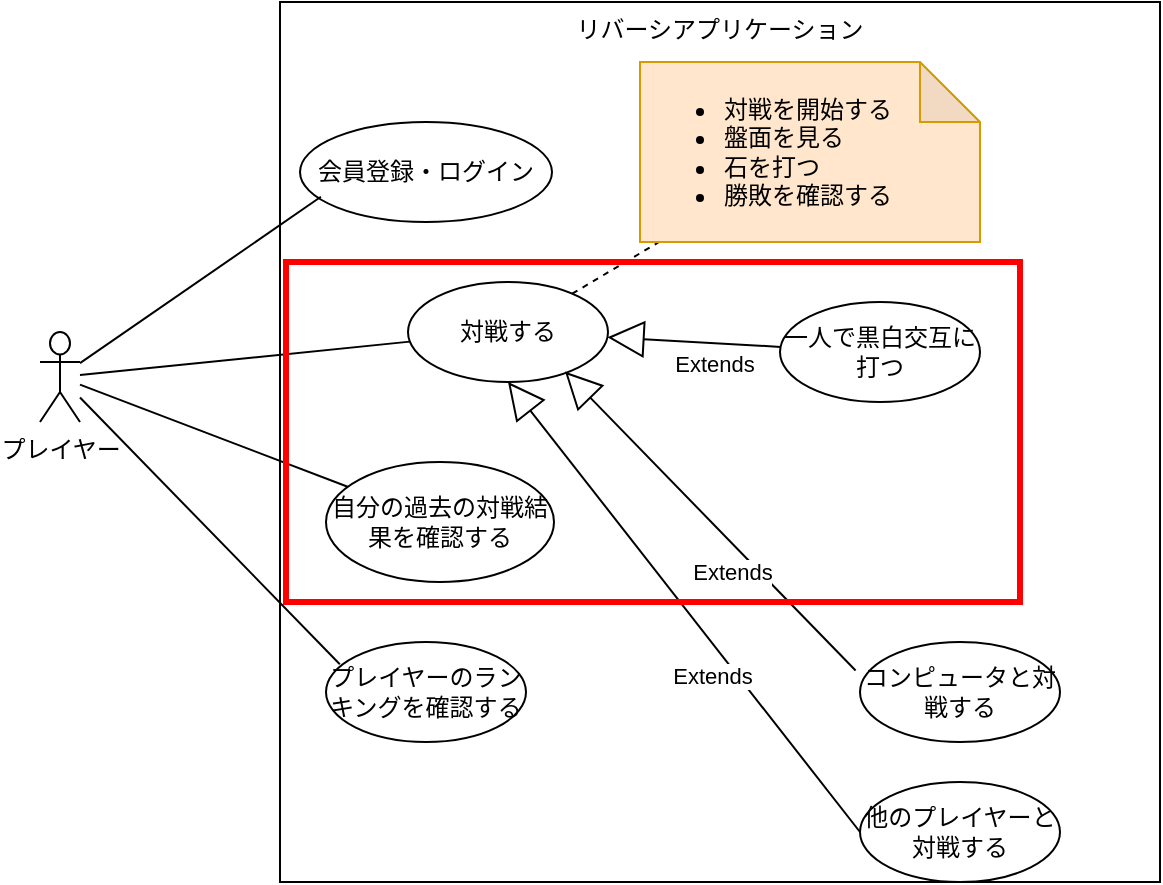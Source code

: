 <mxfile>
    <diagram id="792wzidZ6no8Rg3Axo7v" name="ページ1">
        <mxGraphModel dx="678" dy="681" grid="1" gridSize="10" guides="1" tooltips="1" connect="1" arrows="1" fold="1" page="1" pageScale="1" pageWidth="827" pageHeight="1169" math="0" shadow="0">
            <root>
                <mxCell id="0"/>
                <mxCell id="1" parent="0"/>
                <mxCell id="3" value="リバーシアプリケーション" style="whiteSpace=wrap;html=1;aspect=fixed;glass=0;verticalAlign=top;horizontal=1;fillColor=none;strokeWidth=1;" vertex="1" parent="1">
                    <mxGeometry x="250" y="60" width="440" height="440" as="geometry"/>
                </mxCell>
                <mxCell id="21" style="edgeStyle=none;html=1;entryX=0.083;entryY=0.748;entryDx=0;entryDy=0;entryPerimeter=0;strokeColor=default;startArrow=none;startFill=0;endArrow=none;endFill=0;" edge="1" parent="1" source="4" target="15">
                    <mxGeometry relative="1" as="geometry"/>
                </mxCell>
                <mxCell id="22" style="edgeStyle=none;html=1;strokeColor=default;startArrow=none;startFill=0;endArrow=none;endFill=0;" edge="1" parent="1" source="4" target="16">
                    <mxGeometry relative="1" as="geometry"/>
                </mxCell>
                <mxCell id="24" style="edgeStyle=none;html=1;entryX=0.069;entryY=0.222;entryDx=0;entryDy=0;entryPerimeter=0;strokeColor=default;startArrow=none;startFill=0;endArrow=none;endFill=0;" edge="1" parent="1" source="4" target="20">
                    <mxGeometry relative="1" as="geometry"/>
                </mxCell>
                <mxCell id="4" value="プレイヤー" style="shape=umlActor;verticalLabelPosition=bottom;verticalAlign=top;html=1;outlineConnect=0;glass=0;fillColor=none;" vertex="1" parent="1">
                    <mxGeometry x="130" y="225" width="20" height="45" as="geometry"/>
                </mxCell>
                <mxCell id="10" style="edgeStyle=none;html=1;startArrow=none;startFill=0;endArrow=none;endFill=0;" edge="1" parent="1" source="9" target="4">
                    <mxGeometry relative="1" as="geometry"/>
                </mxCell>
                <mxCell id="13" style="edgeStyle=none;html=1;startArrow=none;startFill=0;endArrow=none;endFill=0;dashed=1;strokeColor=default;" edge="1" parent="1" source="9" target="12">
                    <mxGeometry relative="1" as="geometry"/>
                </mxCell>
                <mxCell id="9" value="対戦する" style="ellipse;whiteSpace=wrap;html=1;glass=0;fillColor=none;" vertex="1" parent="1">
                    <mxGeometry x="314" y="200" width="100" height="50" as="geometry"/>
                </mxCell>
                <mxCell id="12" value="&lt;ul&gt;&lt;li&gt;対戦を開始する&lt;/li&gt;&lt;li&gt;盤面を見る&lt;/li&gt;&lt;li&gt;石を打つ&lt;/li&gt;&lt;li&gt;勝敗を確認する&lt;/li&gt;&lt;/ul&gt;" style="shape=note;whiteSpace=wrap;html=1;backgroundOutline=1;darkOpacity=0.05;glass=0;fillColor=#ffe6cc;strokeColor=#d79b00;align=left;" vertex="1" parent="1">
                    <mxGeometry x="430" y="90" width="170" height="90" as="geometry"/>
                </mxCell>
                <mxCell id="15" value="会員登録・ログイン" style="ellipse;whiteSpace=wrap;html=1;glass=0;fillColor=none;" vertex="1" parent="1">
                    <mxGeometry x="260" y="120" width="126" height="50" as="geometry"/>
                </mxCell>
                <mxCell id="16" value="自分の過去の対戦結果を確認する" style="ellipse;whiteSpace=wrap;html=1;glass=0;fillColor=none;" vertex="1" parent="1">
                    <mxGeometry x="273" y="290" width="114" height="60" as="geometry"/>
                </mxCell>
                <mxCell id="17" value="一人で黒白交互に打つ" style="ellipse;whiteSpace=wrap;html=1;glass=0;fillColor=none;" vertex="1" parent="1">
                    <mxGeometry x="500" y="210" width="100" height="50" as="geometry"/>
                </mxCell>
                <mxCell id="18" value="コンピュータと対戦する" style="ellipse;whiteSpace=wrap;html=1;glass=0;fillColor=none;" vertex="1" parent="1">
                    <mxGeometry x="540" y="380" width="100" height="50" as="geometry"/>
                </mxCell>
                <mxCell id="19" value="他のプレイヤーと対戦する" style="ellipse;whiteSpace=wrap;html=1;glass=0;fillColor=none;" vertex="1" parent="1">
                    <mxGeometry x="540" y="450" width="100" height="50" as="geometry"/>
                </mxCell>
                <mxCell id="20" value="プレイヤーのランキングを確認する" style="ellipse;whiteSpace=wrap;html=1;glass=0;fillColor=none;" vertex="1" parent="1">
                    <mxGeometry x="273" y="380" width="100" height="50" as="geometry"/>
                </mxCell>
                <mxCell id="26" value="Extends" style="endArrow=block;endSize=16;endFill=0;html=1;strokeColor=default;" edge="1" parent="1" source="17" target="9">
                    <mxGeometry x="-0.25" y="10" width="160" relative="1" as="geometry">
                        <mxPoint x="380" y="280" as="sourcePoint"/>
                        <mxPoint x="540" y="280" as="targetPoint"/>
                        <Array as="points"/>
                        <mxPoint as="offset"/>
                    </mxGeometry>
                </mxCell>
                <mxCell id="29" value="Extends" style="endArrow=block;endSize=16;endFill=0;html=1;strokeColor=default;exitX=-0.022;exitY=0.285;exitDx=0;exitDy=0;exitPerimeter=0;entryX=0.785;entryY=0.896;entryDx=0;entryDy=0;entryPerimeter=0;" edge="1" parent="1" source="18" target="9">
                    <mxGeometry x="-0.25" y="10" width="160" relative="1" as="geometry">
                        <mxPoint x="510.292" y="242.303" as="sourcePoint"/>
                        <mxPoint x="423.741" y="237.544" as="targetPoint"/>
                        <Array as="points"/>
                        <mxPoint as="offset"/>
                    </mxGeometry>
                </mxCell>
                <mxCell id="30" value="Extends" style="endArrow=block;endSize=16;endFill=0;html=1;strokeColor=default;entryX=0.5;entryY=1;entryDx=0;entryDy=0;exitX=0;exitY=0.5;exitDx=0;exitDy=0;" edge="1" parent="1" source="19" target="9">
                    <mxGeometry x="-0.25" y="10" width="160" relative="1" as="geometry">
                        <mxPoint x="520.292" y="252.303" as="sourcePoint"/>
                        <mxPoint x="433.741" y="247.544" as="targetPoint"/>
                        <Array as="points"/>
                        <mxPoint as="offset"/>
                    </mxGeometry>
                </mxCell>
                <mxCell id="31" value="" style="rounded=0;whiteSpace=wrap;html=1;glass=0;strokeWidth=3;fillColor=none;strokeColor=#FF0000;" vertex="1" parent="1">
                    <mxGeometry x="253" y="190" width="367" height="170" as="geometry"/>
                </mxCell>
            </root>
        </mxGraphModel>
    </diagram>
</mxfile>
